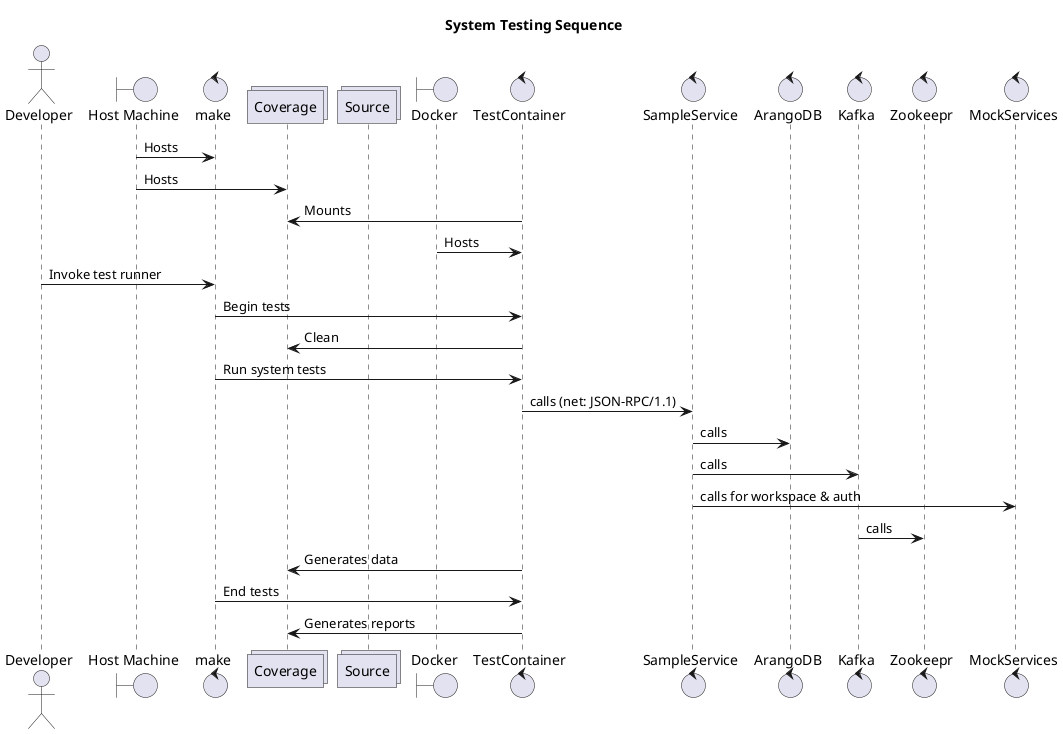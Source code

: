 @startuml system-tests-sequence
title System Testing Sequence 

actor Developer as developer
boundary "Host Machine" as host 
control make as make
collections Coverage as coverage
collections Source as source
boundary Docker as docker
control TestContainer as testContainer
control SampleService as sampleService
control ArangoDB as arangoDB
control Kafka as kafka
control Zookeepr as zookeeper
control MockServices as mockServices

' These are more relations, but in terms of process they are
' part of the system process which makes these resources available
host -> make : Hosts
host -> coverage: Hosts
testContainer -> coverage: Mounts
docker -> testContainer: Hosts

' Actual test process
developer -> make : Invoke test runner
make -> testContainer: Begin tests
testContainer -> coverage: Clean
make -> testContainer: Run system tests
testContainer -> sampleService: calls (net: JSON-RPC/1.1)
sampleService -> arangoDB: calls
sampleService -> kafka: calls
sampleService -> mockServices: calls for workspace & auth
kafka -> zookeeper: calls
testContainer -> coverage: Generates data
make -> testContainer: End tests
testContainer -> coverage: Generates reports


@enduml